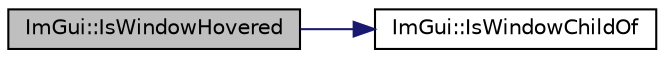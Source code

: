 digraph "ImGui::IsWindowHovered"
{
 // LATEX_PDF_SIZE
  edge [fontname="Helvetica",fontsize="10",labelfontname="Helvetica",labelfontsize="10"];
  node [fontname="Helvetica",fontsize="10",shape=record];
  rankdir="LR";
  Node1 [label="ImGui::IsWindowHovered",height=0.2,width=0.4,color="black", fillcolor="grey75", style="filled", fontcolor="black",tooltip=" "];
  Node1 -> Node2 [color="midnightblue",fontsize="10",style="solid",fontname="Helvetica"];
  Node2 [label="ImGui::IsWindowChildOf",height=0.2,width=0.4,color="black", fillcolor="white", style="filled",URL="$namespace_im_gui.html#a2ca7721bfc85f5e98c212c2e9ad793b5",tooltip=" "];
}
